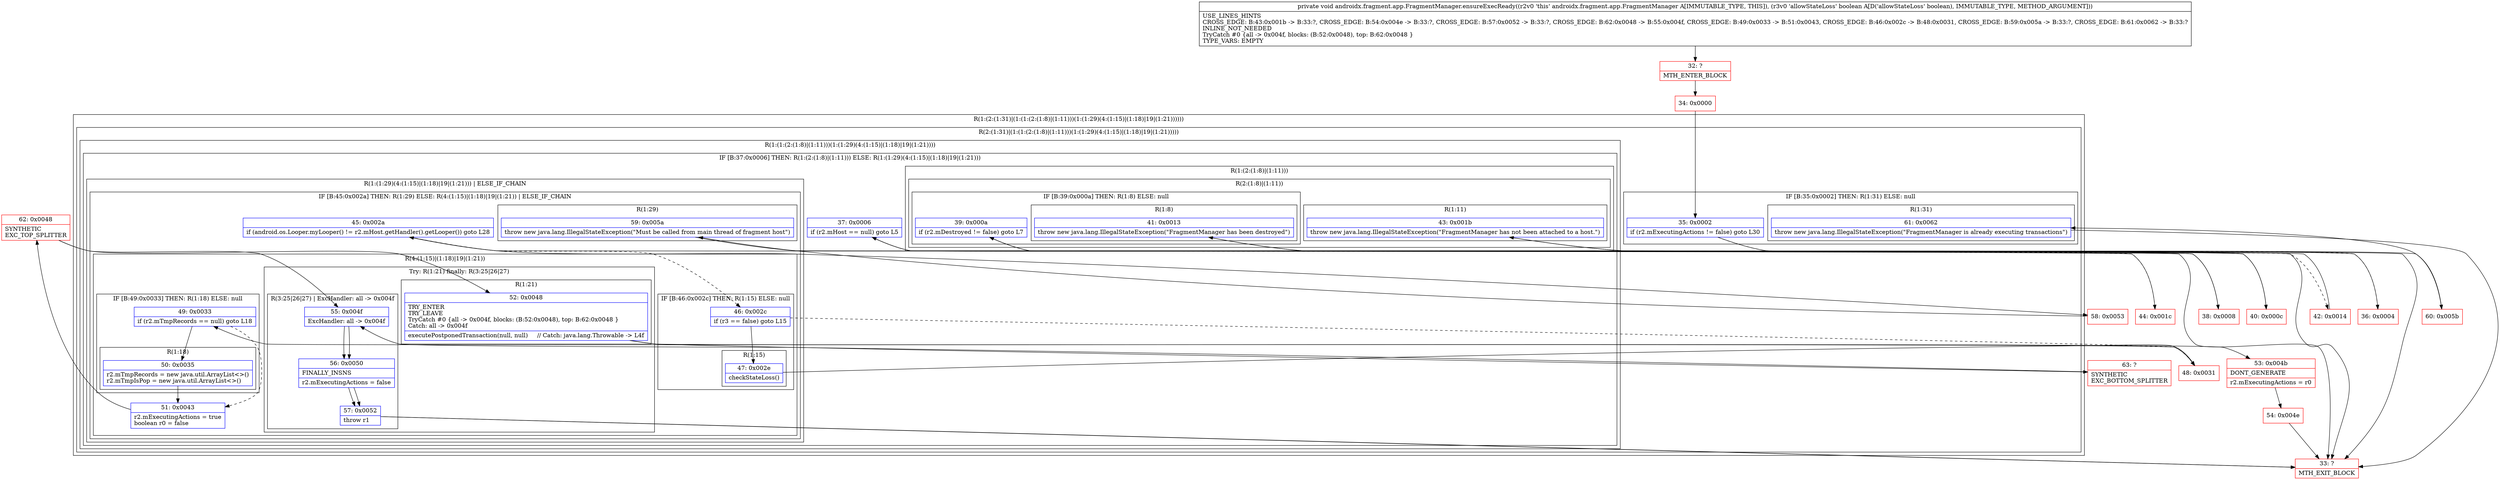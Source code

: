 digraph "CFG forandroidx.fragment.app.FragmentManager.ensureExecReady(Z)V" {
subgraph cluster_Region_258992092 {
label = "R(1:(2:(1:31)|(1:(1:(2:(1:8)|(1:11)))(1:(1:29)(4:(1:15)|(1:18)|19|(1:21))))))";
node [shape=record,color=blue];
subgraph cluster_Region_716288356 {
label = "R(2:(1:31)|(1:(1:(2:(1:8)|(1:11)))(1:(1:29)(4:(1:15)|(1:18)|19|(1:21)))))";
node [shape=record,color=blue];
subgraph cluster_IfRegion_1567235616 {
label = "IF [B:35:0x0002] THEN: R(1:31) ELSE: null";
node [shape=record,color=blue];
Node_35 [shape=record,label="{35\:\ 0x0002|if (r2.mExecutingActions != false) goto L30\l}"];
subgraph cluster_Region_2108730285 {
label = "R(1:31)";
node [shape=record,color=blue];
Node_61 [shape=record,label="{61\:\ 0x0062|throw new java.lang.IllegalStateException(\"FragmentManager is already executing transactions\")\l}"];
}
}
subgraph cluster_Region_219275968 {
label = "R(1:(1:(2:(1:8)|(1:11)))(1:(1:29)(4:(1:15)|(1:18)|19|(1:21))))";
node [shape=record,color=blue];
subgraph cluster_IfRegion_713836695 {
label = "IF [B:37:0x0006] THEN: R(1:(2:(1:8)|(1:11))) ELSE: R(1:(1:29)(4:(1:15)|(1:18)|19|(1:21)))";
node [shape=record,color=blue];
Node_37 [shape=record,label="{37\:\ 0x0006|if (r2.mHost == null) goto L5\l}"];
subgraph cluster_Region_656070904 {
label = "R(1:(2:(1:8)|(1:11)))";
node [shape=record,color=blue];
subgraph cluster_Region_1603265141 {
label = "R(2:(1:8)|(1:11))";
node [shape=record,color=blue];
subgraph cluster_IfRegion_1560943782 {
label = "IF [B:39:0x000a] THEN: R(1:8) ELSE: null";
node [shape=record,color=blue];
Node_39 [shape=record,label="{39\:\ 0x000a|if (r2.mDestroyed != false) goto L7\l}"];
subgraph cluster_Region_352989024 {
label = "R(1:8)";
node [shape=record,color=blue];
Node_41 [shape=record,label="{41\:\ 0x0013|throw new java.lang.IllegalStateException(\"FragmentManager has been destroyed\")\l}"];
}
}
subgraph cluster_Region_1688664097 {
label = "R(1:11)";
node [shape=record,color=blue];
Node_43 [shape=record,label="{43\:\ 0x001b|throw new java.lang.IllegalStateException(\"FragmentManager has not been attached to a host.\")\l}"];
}
}
}
subgraph cluster_Region_1150956170 {
label = "R(1:(1:29)(4:(1:15)|(1:18)|19|(1:21))) | ELSE_IF_CHAIN\l";
node [shape=record,color=blue];
subgraph cluster_IfRegion_1232664979 {
label = "IF [B:45:0x002a] THEN: R(1:29) ELSE: R(4:(1:15)|(1:18)|19|(1:21)) | ELSE_IF_CHAIN\l";
node [shape=record,color=blue];
Node_45 [shape=record,label="{45\:\ 0x002a|if (android.os.Looper.myLooper() != r2.mHost.getHandler().getLooper()) goto L28\l}"];
subgraph cluster_Region_231583475 {
label = "R(1:29)";
node [shape=record,color=blue];
Node_59 [shape=record,label="{59\:\ 0x005a|throw new java.lang.IllegalStateException(\"Must be called from main thread of fragment host\")\l}"];
}
subgraph cluster_Region_1110970089 {
label = "R(4:(1:15)|(1:18)|19|(1:21))";
node [shape=record,color=blue];
subgraph cluster_IfRegion_1584998555 {
label = "IF [B:46:0x002c] THEN: R(1:15) ELSE: null";
node [shape=record,color=blue];
Node_46 [shape=record,label="{46\:\ 0x002c|if (r3 == false) goto L15\l}"];
subgraph cluster_Region_1273122748 {
label = "R(1:15)";
node [shape=record,color=blue];
Node_47 [shape=record,label="{47\:\ 0x002e|checkStateLoss()\l}"];
}
}
subgraph cluster_IfRegion_1171817266 {
label = "IF [B:49:0x0033] THEN: R(1:18) ELSE: null";
node [shape=record,color=blue];
Node_49 [shape=record,label="{49\:\ 0x0033|if (r2.mTmpRecords == null) goto L18\l}"];
subgraph cluster_Region_629278540 {
label = "R(1:18)";
node [shape=record,color=blue];
Node_50 [shape=record,label="{50\:\ 0x0035|r2.mTmpRecords = new java.util.ArrayList\<\>()\lr2.mTmpIsPop = new java.util.ArrayList\<\>()\l}"];
}
}
Node_51 [shape=record,label="{51\:\ 0x0043|r2.mExecutingActions = true\lboolean r0 = false\l}"];
subgraph cluster_TryCatchRegion_841539223 {
label = "Try: R(1:21) finally: R(3:25|26|27)";
node [shape=record,color=blue];
subgraph cluster_Region_1802430657 {
label = "R(1:21)";
node [shape=record,color=blue];
Node_52 [shape=record,label="{52\:\ 0x0048|TRY_ENTER\lTRY_LEAVE\lTryCatch #0 \{all \-\> 0x004f, blocks: (B:52:0x0048), top: B:62:0x0048 \}\lCatch: all \-\> 0x004f\l|executePostponedTransaction(null, null)     \/\/ Catch: java.lang.Throwable \-\> L4f\l}"];
}
subgraph cluster_Region_1781409677 {
label = "R(3:25|26|27) | ExcHandler: all \-\> 0x004f\l";
node [shape=record,color=blue];
Node_55 [shape=record,label="{55\:\ 0x004f|ExcHandler: all \-\> 0x004f\l}"];
Node_56 [shape=record,label="{56\:\ 0x0050|FINALLY_INSNS\l|r2.mExecutingActions = false\l}"];
Node_57 [shape=record,label="{57\:\ 0x0052|throw r1\l}"];
}
}
}
}
}
}
}
}
}
subgraph cluster_Region_1781409677 {
label = "R(3:25|26|27) | ExcHandler: all \-\> 0x004f\l";
node [shape=record,color=blue];
Node_55 [shape=record,label="{55\:\ 0x004f|ExcHandler: all \-\> 0x004f\l}"];
Node_56 [shape=record,label="{56\:\ 0x0050|FINALLY_INSNS\l|r2.mExecutingActions = false\l}"];
Node_57 [shape=record,label="{57\:\ 0x0052|throw r1\l}"];
}
Node_32 [shape=record,color=red,label="{32\:\ ?|MTH_ENTER_BLOCK\l}"];
Node_34 [shape=record,color=red,label="{34\:\ 0x0000}"];
Node_36 [shape=record,color=red,label="{36\:\ 0x0004}"];
Node_38 [shape=record,color=red,label="{38\:\ 0x0008}"];
Node_40 [shape=record,color=red,label="{40\:\ 0x000c}"];
Node_33 [shape=record,color=red,label="{33\:\ ?|MTH_EXIT_BLOCK\l}"];
Node_42 [shape=record,color=red,label="{42\:\ 0x0014}"];
Node_44 [shape=record,color=red,label="{44\:\ 0x001c}"];
Node_48 [shape=record,color=red,label="{48\:\ 0x0031}"];
Node_62 [shape=record,color=red,label="{62\:\ 0x0048|SYNTHETIC\lEXC_TOP_SPLITTER\l}"];
Node_53 [shape=record,color=red,label="{53\:\ 0x004b|DONT_GENERATE\l|r2.mExecutingActions = r0\l}"];
Node_54 [shape=record,color=red,label="{54\:\ 0x004e}"];
Node_63 [shape=record,color=red,label="{63\:\ ?|SYNTHETIC\lEXC_BOTTOM_SPLITTER\l}"];
Node_58 [shape=record,color=red,label="{58\:\ 0x0053}"];
Node_60 [shape=record,color=red,label="{60\:\ 0x005b}"];
MethodNode[shape=record,label="{private void androidx.fragment.app.FragmentManager.ensureExecReady((r2v0 'this' androidx.fragment.app.FragmentManager A[IMMUTABLE_TYPE, THIS]), (r3v0 'allowStateLoss' boolean A[D('allowStateLoss' boolean), IMMUTABLE_TYPE, METHOD_ARGUMENT]))  | USE_LINES_HINTS\lCROSS_EDGE: B:43:0x001b \-\> B:33:?, CROSS_EDGE: B:54:0x004e \-\> B:33:?, CROSS_EDGE: B:57:0x0052 \-\> B:33:?, CROSS_EDGE: B:62:0x0048 \-\> B:55:0x004f, CROSS_EDGE: B:49:0x0033 \-\> B:51:0x0043, CROSS_EDGE: B:46:0x002c \-\> B:48:0x0031, CROSS_EDGE: B:59:0x005a \-\> B:33:?, CROSS_EDGE: B:61:0x0062 \-\> B:33:?\lINLINE_NOT_NEEDED\lTryCatch #0 \{all \-\> 0x004f, blocks: (B:52:0x0048), top: B:62:0x0048 \}\lTYPE_VARS: EMPTY\l}"];
MethodNode -> Node_32;Node_35 -> Node_36[style=dashed];
Node_35 -> Node_60;
Node_61 -> Node_33;
Node_37 -> Node_38;
Node_37 -> Node_44[style=dashed];
Node_39 -> Node_40;
Node_39 -> Node_42[style=dashed];
Node_41 -> Node_33;
Node_43 -> Node_33;
Node_45 -> Node_46[style=dashed];
Node_45 -> Node_58;
Node_59 -> Node_33;
Node_46 -> Node_47;
Node_46 -> Node_48[style=dashed];
Node_47 -> Node_48;
Node_49 -> Node_50;
Node_49 -> Node_51[style=dashed];
Node_50 -> Node_51;
Node_51 -> Node_62;
Node_52 -> Node_53;
Node_52 -> Node_63;
Node_55 -> Node_56;
Node_56 -> Node_57;
Node_57 -> Node_33;
Node_55 -> Node_56;
Node_56 -> Node_57;
Node_57 -> Node_33;
Node_32 -> Node_34;
Node_34 -> Node_35;
Node_36 -> Node_37;
Node_38 -> Node_39;
Node_40 -> Node_41;
Node_42 -> Node_43;
Node_44 -> Node_45;
Node_48 -> Node_49;
Node_62 -> Node_52;
Node_62 -> Node_55;
Node_53 -> Node_54;
Node_54 -> Node_33;
Node_63 -> Node_55;
Node_58 -> Node_59;
Node_60 -> Node_61;
}


